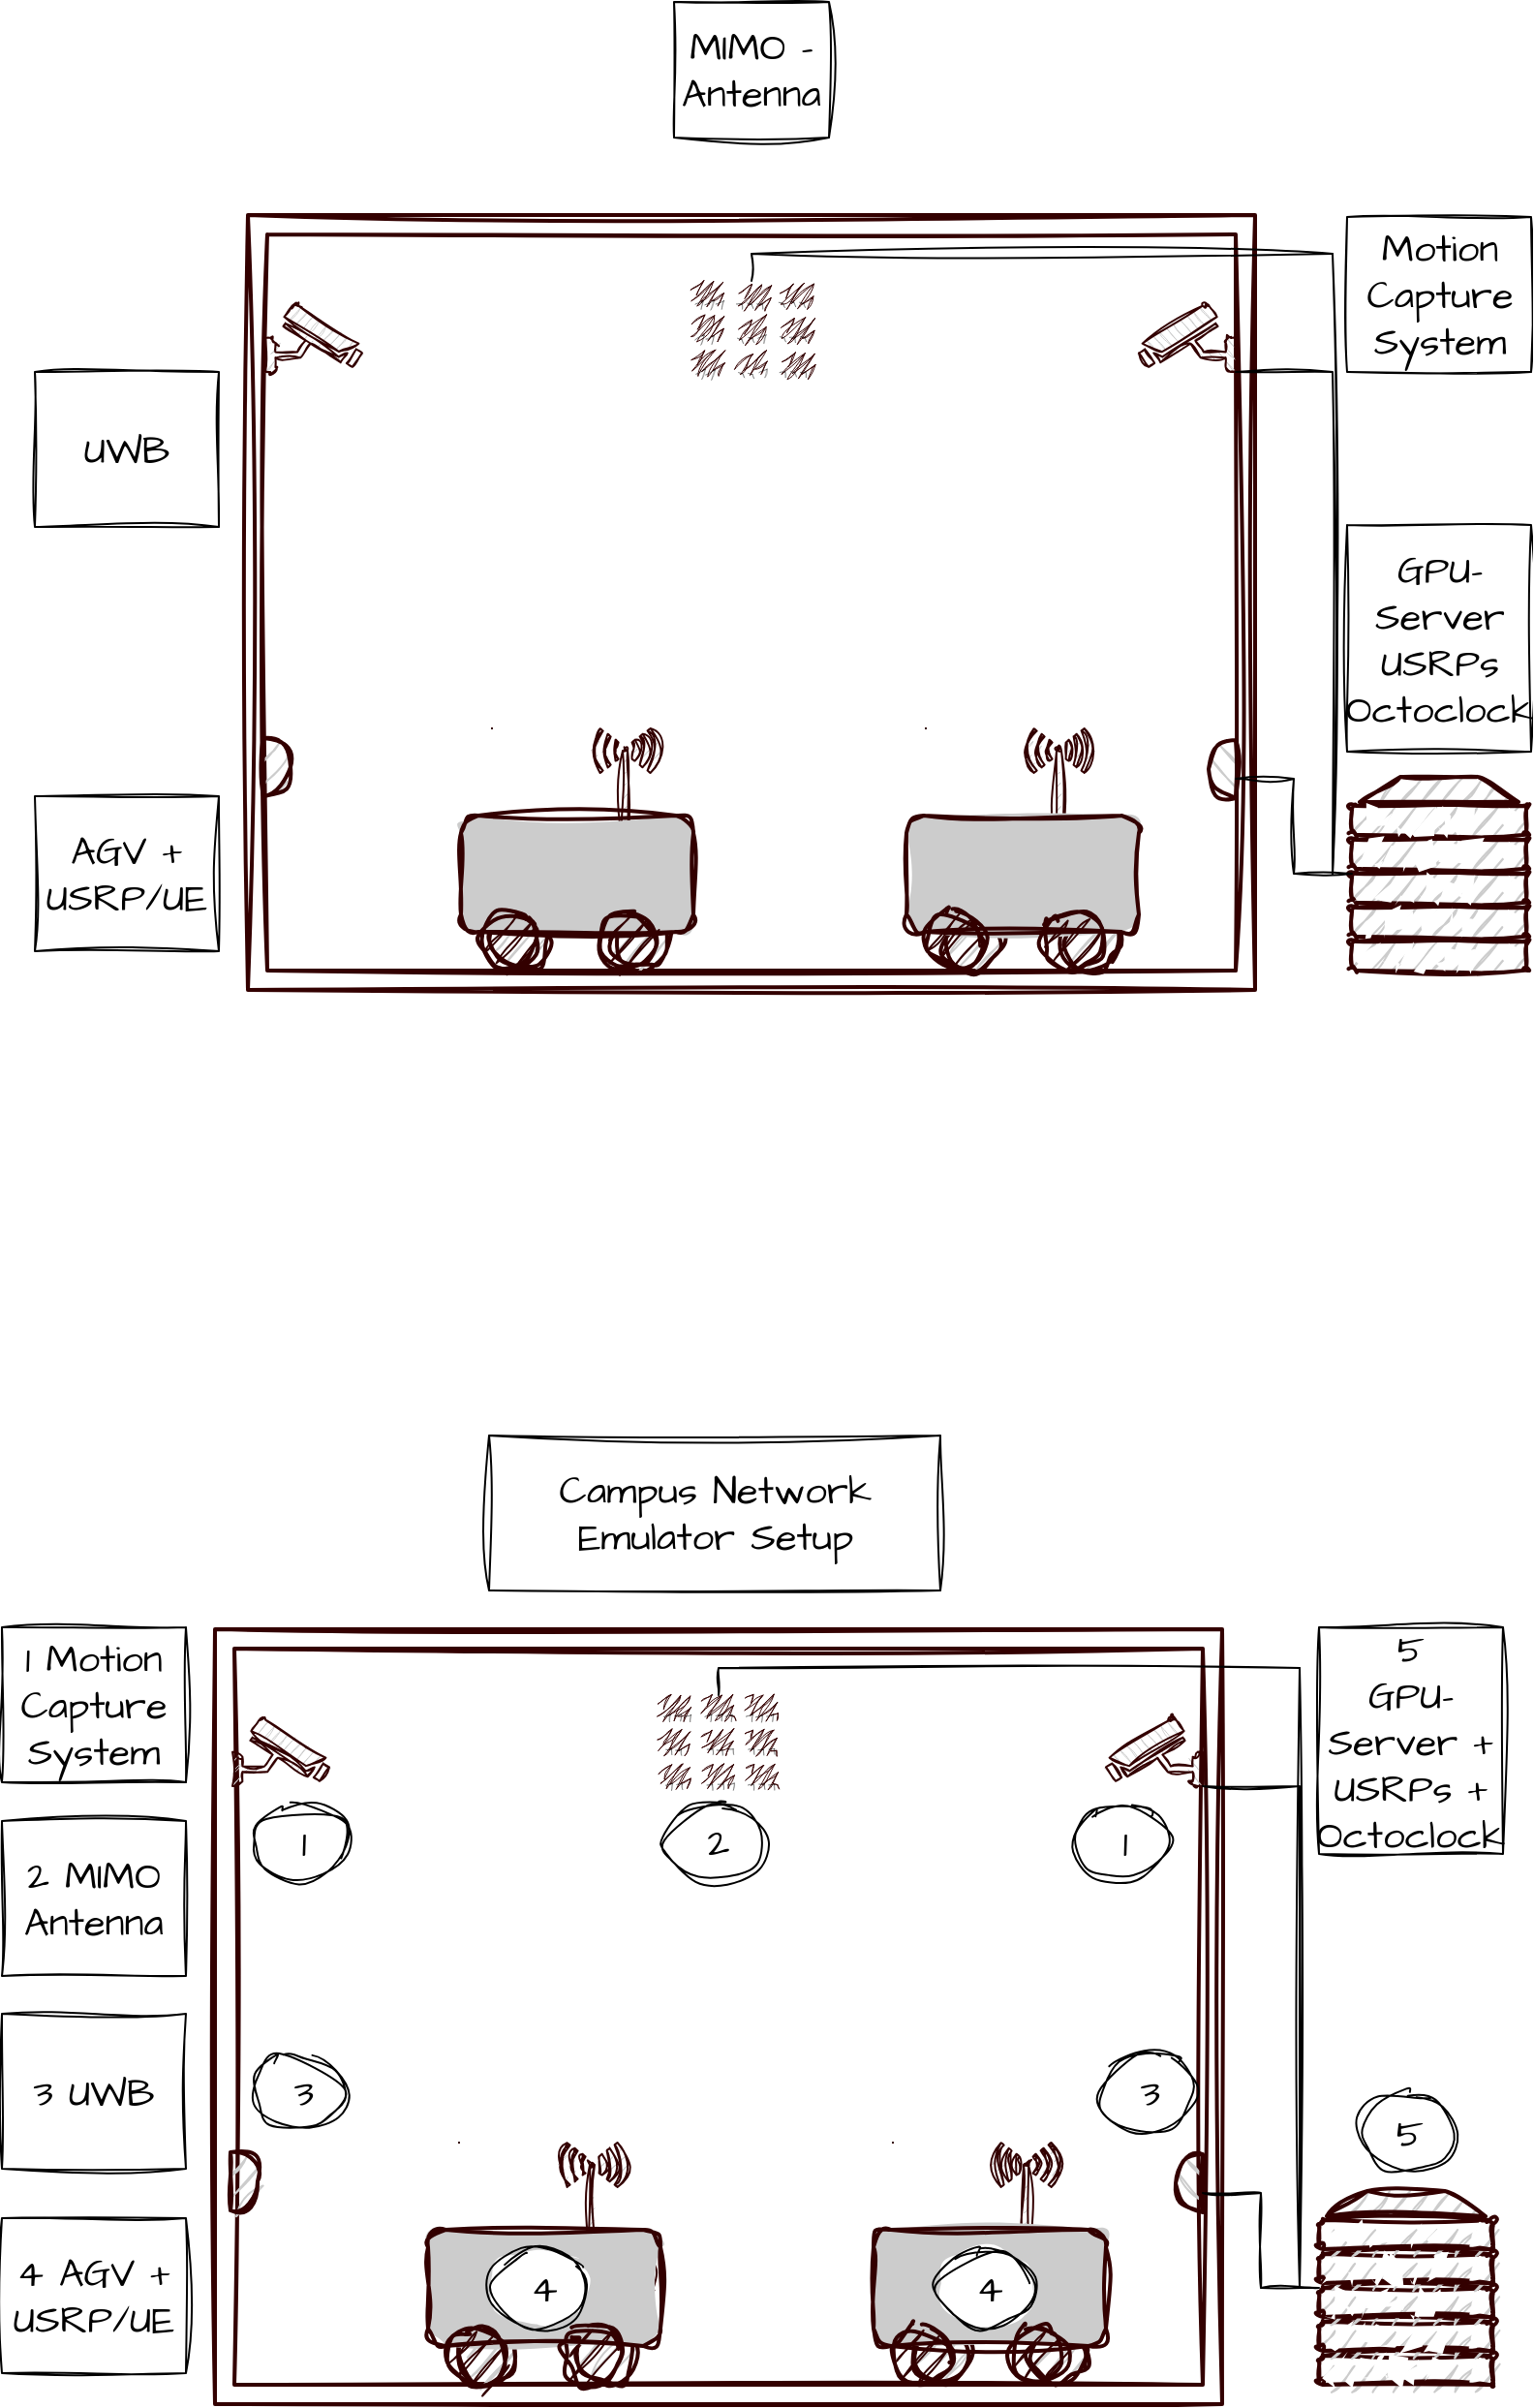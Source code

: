 <mxfile version="21.1.8" type="github">
  <diagram name="Seite-1" id="Zoqge6XlFdQip4lwWcDh">
    <mxGraphModel dx="2136" dy="1134" grid="1" gridSize="10" guides="1" tooltips="1" connect="1" arrows="1" fold="1" page="1" pageScale="1" pageWidth="827" pageHeight="1169" math="0" shadow="0">
      <root>
        <mxCell id="0" />
        <mxCell id="1" parent="0" />
        <mxCell id="EVxpjHqIbt6YGZu_u5mY-1" value="" style="verticalLabelPosition=bottom;verticalAlign=top;html=1;shape=mxgraph.basic.frame;dx=10;whiteSpace=wrap;strokeColor=#330000;fillColor=#FFFFFF;sketch=1;curveFitting=1;jiggle=2;perimeterSpacing=0;strokeWidth=2;" parent="1" vertex="1">
          <mxGeometry x="137" y="130" width="520" height="400" as="geometry" />
        </mxCell>
        <mxCell id="EVxpjHqIbt6YGZu_u5mY-7" value="" style="ellipse;whiteSpace=wrap;html=1;aspect=fixed;strokeColor=#330000;fillColor=#CCCCCC;sketch=1;curveFitting=1;jiggle=2;perimeterSpacing=0;strokeWidth=2;" parent="1" vertex="1">
          <mxGeometry x="557" y="490" width="30" height="30" as="geometry" />
        </mxCell>
        <mxCell id="EVxpjHqIbt6YGZu_u5mY-5" value="" style="ellipse;whiteSpace=wrap;html=1;aspect=fixed;strokeColor=#330000;fillColor=#CCCCCC;sketch=1;curveFitting=1;jiggle=2;perimeterSpacing=0;strokeWidth=2;" parent="1" vertex="1">
          <mxGeometry x="497" y="490" width="30" height="30" as="geometry" />
        </mxCell>
        <mxCell id="1IbZuwVVC2MeNvRasE1F-7" value="" style="fontColor=#0066CC;verticalAlign=top;verticalLabelPosition=bottom;labelPosition=center;align=center;html=1;outlineConnect=0;fillColor=#CCCCCC;strokeColor=#330000;gradientColor=none;gradientDirection=north;strokeWidth=1;shape=mxgraph.networks.wireless_modem;sketch=1;curveFitting=1;jiggle=2;perimeterSpacing=0;" vertex="1" parent="1">
          <mxGeometry x="487" y="395" width="100" height="85" as="geometry" />
        </mxCell>
        <mxCell id="EVxpjHqIbt6YGZu_u5mY-3" value="" style="rounded=1;whiteSpace=wrap;html=1;gradientColor=none;fillColor=#CCCCCC;shadow=0;glass=0;fillStyle=solid;strokeColor=#330000;sketch=1;curveFitting=1;jiggle=2;perimeterSpacing=0;strokeWidth=2;" parent="1" vertex="1">
          <mxGeometry x="477" y="440" width="120" height="60" as="geometry" />
        </mxCell>
        <mxCell id="EVxpjHqIbt6YGZu_u5mY-4" value="" style="ellipse;whiteSpace=wrap;html=1;aspect=fixed;strokeColor=#330000;fillColor=#330000;sketch=1;curveFitting=1;jiggle=2;perimeterSpacing=0;strokeWidth=2;" parent="1" vertex="1">
          <mxGeometry x="487" y="490" width="30" height="30" as="geometry" />
        </mxCell>
        <mxCell id="EVxpjHqIbt6YGZu_u5mY-6" value="" style="ellipse;whiteSpace=wrap;html=1;aspect=fixed;strokeColor=#330000;fillColor=#330000;sketch=1;curveFitting=1;jiggle=2;perimeterSpacing=0;strokeWidth=2;" parent="1" vertex="1">
          <mxGeometry x="547" y="490" width="30" height="30" as="geometry" />
        </mxCell>
        <mxCell id="EVxpjHqIbt6YGZu_u5mY-9" value="" style="ellipse;whiteSpace=wrap;html=1;aspect=fixed;strokeColor=#330000;fillColor=#CCCCCC;sketch=1;curveFitting=1;jiggle=2;perimeterSpacing=0;strokeWidth=2;" parent="1" vertex="1">
          <mxGeometry x="325" y="490" width="30" height="30" as="geometry" />
        </mxCell>
        <mxCell id="EVxpjHqIbt6YGZu_u5mY-10" value="" style="ellipse;whiteSpace=wrap;html=1;aspect=fixed;strokeColor=#330000;fillColor=#CCCCCC;sketch=1;curveFitting=1;jiggle=2;perimeterSpacing=0;strokeWidth=2;" parent="1" vertex="1">
          <mxGeometry x="263" y="490" width="30" height="30" as="geometry" />
        </mxCell>
        <mxCell id="1IbZuwVVC2MeNvRasE1F-6" value="" style="fontColor=#0066CC;verticalAlign=top;verticalLabelPosition=bottom;labelPosition=center;align=center;html=1;outlineConnect=0;fillColor=#CCCCCC;strokeColor=#330000;gradientColor=none;gradientDirection=north;strokeWidth=1;shape=mxgraph.networks.wireless_modem;sketch=1;curveFitting=1;jiggle=2;perimeterSpacing=0;" vertex="1" parent="1">
          <mxGeometry x="263" y="395" width="100" height="85" as="geometry" />
        </mxCell>
        <mxCell id="EVxpjHqIbt6YGZu_u5mY-11" value="" style="rounded=1;whiteSpace=wrap;html=1;gradientColor=none;fillColor=#CCCCCC;shadow=0;glass=0;fillStyle=solid;strokeColor=#330000;sketch=1;curveFitting=1;jiggle=2;perimeterSpacing=0;strokeWidth=2;" parent="1" vertex="1">
          <mxGeometry x="247" y="440" width="120" height="60" as="geometry" />
        </mxCell>
        <mxCell id="EVxpjHqIbt6YGZu_u5mY-12" value="" style="ellipse;whiteSpace=wrap;html=1;aspect=fixed;strokeColor=#330000;fillColor=#330000;sketch=1;curveFitting=1;jiggle=2;perimeterSpacing=0;strokeWidth=2;" parent="1" vertex="1">
          <mxGeometry x="257" y="490" width="30" height="30" as="geometry" />
        </mxCell>
        <mxCell id="EVxpjHqIbt6YGZu_u5mY-13" value="" style="ellipse;whiteSpace=wrap;html=1;aspect=fixed;strokeColor=#330000;fillColor=#330000;sketch=1;curveFitting=1;jiggle=2;perimeterSpacing=0;strokeWidth=2;" parent="1" vertex="1">
          <mxGeometry x="317" y="490" width="30" height="30" as="geometry" />
        </mxCell>
        <mxCell id="EVxpjHqIbt6YGZu_u5mY-14" value="" style="fontColor=#0066CC;verticalAlign=top;verticalLabelPosition=bottom;labelPosition=center;align=center;html=1;outlineConnect=0;fillColor=#CCCCCC;strokeColor=#330000;gradientColor=none;gradientDirection=north;strokeWidth=2;shape=mxgraph.networks.security_camera;flipV=0;flipH=1;sketch=1;curveFitting=1;jiggle=2;perimeterSpacing=0;" parent="1" vertex="1">
          <mxGeometry x="597" y="176" width="50" height="35" as="geometry" />
        </mxCell>
        <mxCell id="EVxpjHqIbt6YGZu_u5mY-17" value="" style="shape=or;whiteSpace=wrap;html=1;strokeColor=#330000;fillColor=#CCCCCC;sketch=1;curveFitting=1;jiggle=2;perimeterSpacing=0;strokeWidth=2;" parent="1" vertex="1">
          <mxGeometry x="145" y="400" width="14" height="30" as="geometry" />
        </mxCell>
        <mxCell id="EVxpjHqIbt6YGZu_u5mY-21" value="" style="fontColor=#0066CC;verticalAlign=top;verticalLabelPosition=bottom;labelPosition=center;align=center;html=1;outlineConnect=0;fillColor=#CCCCCC;strokeColor=#330000;gradientColor=none;gradientDirection=north;strokeWidth=2;shape=mxgraph.networks.security_camera;sketch=1;curveFitting=1;jiggle=2;perimeterSpacing=0;" parent="1" vertex="1">
          <mxGeometry x="146" y="176" width="50" height="35" as="geometry" />
        </mxCell>
        <mxCell id="EVxpjHqIbt6YGZu_u5mY-22" value="" style="shape=or;whiteSpace=wrap;html=1;flipH=1;strokeColor=#330000;fillColor=#CCCCCC;sketch=1;curveFitting=1;jiggle=2;perimeterSpacing=0;strokeWidth=2;" parent="1" vertex="1">
          <mxGeometry x="633" y="401" width="14" height="30" as="geometry" />
        </mxCell>
        <mxCell id="1IbZuwVVC2MeNvRasE1F-1" value="" style="fontColor=#0066CC;verticalAlign=top;verticalLabelPosition=bottom;labelPosition=center;align=center;html=1;outlineConnect=0;fillColor=#CCCCCC;strokeColor=#330000;gradientColor=none;gradientDirection=north;strokeWidth=2;shape=mxgraph.networks.server;sketch=1;curveFitting=1;jiggle=2;perimeterSpacing=0;" vertex="1" parent="1">
          <mxGeometry x="707" y="420" width="90" height="100" as="geometry" />
        </mxCell>
        <mxCell id="1IbZuwVVC2MeNvRasE1F-8" value="" style="outlineConnect=0;dashed=0;verticalLabelPosition=bottom;verticalAlign=top;align=center;html=1;shape=mxgraph.aws3.instances_2;fillColor=#330000;gradientColor=none;sketch=1;curveFitting=1;jiggle=2;strokeWidth=1;fillStyle=zigzag;" vertex="1" parent="1">
          <mxGeometry x="367" y="164" width="60" height="47" as="geometry" />
        </mxCell>
        <mxCell id="1IbZuwVVC2MeNvRasE1F-10" value="MIMO - Antenna" style="text;html=1;strokeColor=default;fillColor=none;align=center;verticalAlign=middle;whiteSpace=wrap;rounded=0;fontSize=20;fontFamily=Architects Daughter;sketch=1;curveFitting=1;jiggle=2;" vertex="1" parent="1">
          <mxGeometry x="357" y="20" width="80" height="70" as="geometry" />
        </mxCell>
        <mxCell id="1IbZuwVVC2MeNvRasE1F-11" value="Motion Capture System" style="text;html=1;strokeColor=default;fillColor=none;align=center;verticalAlign=middle;whiteSpace=wrap;rounded=0;fontSize=20;fontFamily=Architects Daughter;sketch=1;curveFitting=1;jiggle=2;" vertex="1" parent="1">
          <mxGeometry x="704.5" y="131" width="95" height="80" as="geometry" />
        </mxCell>
        <mxCell id="1IbZuwVVC2MeNvRasE1F-13" value="&lt;div&gt;GPU-Server&lt;/div&gt;&lt;div&gt;USRPs&lt;/div&gt;&lt;div&gt;Octoclock&lt;br&gt;&lt;/div&gt;" style="text;html=1;strokeColor=default;fillColor=none;align=center;verticalAlign=middle;whiteSpace=wrap;rounded=0;fontSize=20;fontFamily=Architects Daughter;sketch=1;curveFitting=1;jiggle=2;" vertex="1" parent="1">
          <mxGeometry x="704.5" y="290" width="95" height="117" as="geometry" />
        </mxCell>
        <mxCell id="1IbZuwVVC2MeNvRasE1F-14" value="UWB" style="text;html=1;strokeColor=default;fillColor=none;align=center;verticalAlign=middle;whiteSpace=wrap;rounded=0;fontSize=20;fontFamily=Architects Daughter;sketch=1;curveFitting=1;jiggle=2;" vertex="1" parent="1">
          <mxGeometry x="27" y="211" width="95" height="80" as="geometry" />
        </mxCell>
        <mxCell id="1IbZuwVVC2MeNvRasE1F-15" value="AGV + USRP/UE" style="text;html=1;strokeColor=default;fillColor=none;align=center;verticalAlign=middle;whiteSpace=wrap;rounded=0;fontSize=20;fontFamily=Architects Daughter;sketch=1;curveFitting=1;jiggle=2;" vertex="1" parent="1">
          <mxGeometry x="27" y="430" width="95" height="80" as="geometry" />
        </mxCell>
        <mxCell id="1IbZuwVVC2MeNvRasE1F-16" value="" style="endArrow=none;html=1;rounded=0;sketch=1;hachureGap=4;jiggle=2;curveFitting=1;fontFamily=Architects Daughter;fontSource=https%3A%2F%2Ffonts.googleapis.com%2Fcss%3Ffamily%3DArchitects%2BDaughter;fontSize=16;entryX=0;entryY=1;entryDx=0;entryDy=0;entryPerimeter=0;" edge="1" parent="1" target="EVxpjHqIbt6YGZu_u5mY-14">
          <mxGeometry width="50" height="50" relative="1" as="geometry">
            <mxPoint x="697" y="470" as="sourcePoint" />
            <mxPoint x="637" y="370" as="targetPoint" />
            <Array as="points">
              <mxPoint x="697" y="211" />
            </Array>
          </mxGeometry>
        </mxCell>
        <mxCell id="1IbZuwVVC2MeNvRasE1F-17" value="" style="endArrow=none;html=1;rounded=0;sketch=1;hachureGap=4;jiggle=2;curveFitting=1;fontFamily=Architects Daughter;fontSource=https%3A%2F%2Ffonts.googleapis.com%2Fcss%3Ffamily%3DArchitects%2BDaughter;fontSize=16;entryX=0;entryY=1;entryDx=0;entryDy=0;entryPerimeter=0;exitX=0;exitY=0.5;exitDx=0;exitDy=0;exitPerimeter=0;" edge="1" parent="1" source="1IbZuwVVC2MeNvRasE1F-1">
          <mxGeometry width="50" height="50" relative="1" as="geometry">
            <mxPoint x="687" y="680" as="sourcePoint" />
            <mxPoint x="647" y="421" as="targetPoint" />
            <Array as="points">
              <mxPoint x="677" y="470" />
              <mxPoint x="677" y="421" />
            </Array>
          </mxGeometry>
        </mxCell>
        <mxCell id="1IbZuwVVC2MeNvRasE1F-19" value="" style="endArrow=none;html=1;hachureGap=4;fontFamily=Architects Daughter;fontSource=https%3A%2F%2Ffonts.googleapis.com%2Fcss%3Ffamily%3DArchitects%2BDaughter;fontSize=16;exitX=0.5;exitY=0;exitDx=0;exitDy=0;exitPerimeter=0;sketch=1;curveFitting=1;jiggle=2;strokeWidth=1;rounded=0;" edge="1" parent="1" source="1IbZuwVVC2MeNvRasE1F-8">
          <mxGeometry width="50" height="50" relative="1" as="geometry">
            <mxPoint x="487" y="110" as="sourcePoint" />
            <mxPoint x="697" y="150" as="targetPoint" />
            <Array as="points">
              <mxPoint x="397" y="150" />
            </Array>
          </mxGeometry>
        </mxCell>
        <mxCell id="1IbZuwVVC2MeNvRasE1F-20" value="" style="endArrow=none;html=1;rounded=0;sketch=1;hachureGap=4;jiggle=2;curveFitting=1;fontFamily=Architects Daughter;fontSource=https%3A%2F%2Ffonts.googleapis.com%2Fcss%3Ffamily%3DArchitects%2BDaughter;fontSize=16;" edge="1" parent="1">
          <mxGeometry width="50" height="50" relative="1" as="geometry">
            <mxPoint x="697" y="470" as="sourcePoint" />
            <mxPoint x="697" y="150" as="targetPoint" />
          </mxGeometry>
        </mxCell>
        <mxCell id="1IbZuwVVC2MeNvRasE1F-22" value="" style="verticalLabelPosition=bottom;verticalAlign=top;html=1;shape=mxgraph.basic.frame;dx=10;whiteSpace=wrap;strokeColor=#330000;fillColor=#FFFFFF;sketch=1;curveFitting=1;jiggle=2;perimeterSpacing=0;strokeWidth=2;" vertex="1" parent="1">
          <mxGeometry x="120" y="860" width="520" height="400" as="geometry" />
        </mxCell>
        <mxCell id="1IbZuwVVC2MeNvRasE1F-23" value="" style="ellipse;whiteSpace=wrap;html=1;aspect=fixed;strokeColor=#330000;fillColor=#CCCCCC;sketch=1;curveFitting=1;jiggle=2;perimeterSpacing=0;strokeWidth=2;" vertex="1" parent="1">
          <mxGeometry x="540" y="1220" width="30" height="30" as="geometry" />
        </mxCell>
        <mxCell id="1IbZuwVVC2MeNvRasE1F-24" value="" style="ellipse;whiteSpace=wrap;html=1;aspect=fixed;strokeColor=#330000;fillColor=#CCCCCC;sketch=1;curveFitting=1;jiggle=2;perimeterSpacing=0;strokeWidth=2;" vertex="1" parent="1">
          <mxGeometry x="480" y="1220" width="30" height="30" as="geometry" />
        </mxCell>
        <mxCell id="1IbZuwVVC2MeNvRasE1F-25" value="" style="fontColor=#0066CC;verticalAlign=top;verticalLabelPosition=bottom;labelPosition=center;align=center;html=1;outlineConnect=0;fillColor=#CCCCCC;strokeColor=#330000;gradientColor=none;gradientDirection=north;strokeWidth=1;shape=mxgraph.networks.wireless_modem;sketch=1;curveFitting=1;jiggle=2;perimeterSpacing=0;" vertex="1" parent="1">
          <mxGeometry x="470" y="1125" width="100" height="85" as="geometry" />
        </mxCell>
        <mxCell id="1IbZuwVVC2MeNvRasE1F-26" value="" style="rounded=1;whiteSpace=wrap;html=1;gradientColor=none;fillColor=#CCCCCC;shadow=0;glass=0;fillStyle=solid;strokeColor=#330000;sketch=1;curveFitting=1;jiggle=2;perimeterSpacing=0;strokeWidth=2;" vertex="1" parent="1">
          <mxGeometry x="460" y="1170" width="120" height="60" as="geometry" />
        </mxCell>
        <mxCell id="1IbZuwVVC2MeNvRasE1F-27" value="" style="ellipse;whiteSpace=wrap;html=1;aspect=fixed;strokeColor=#330000;fillColor=#330000;sketch=1;curveFitting=1;jiggle=2;perimeterSpacing=0;strokeWidth=2;" vertex="1" parent="1">
          <mxGeometry x="470" y="1220" width="30" height="30" as="geometry" />
        </mxCell>
        <mxCell id="1IbZuwVVC2MeNvRasE1F-28" value="" style="ellipse;whiteSpace=wrap;html=1;aspect=fixed;strokeColor=#330000;fillColor=#330000;sketch=1;curveFitting=1;jiggle=2;perimeterSpacing=0;strokeWidth=2;" vertex="1" parent="1">
          <mxGeometry x="530" y="1220" width="30" height="30" as="geometry" />
        </mxCell>
        <mxCell id="1IbZuwVVC2MeNvRasE1F-29" value="" style="ellipse;whiteSpace=wrap;html=1;aspect=fixed;strokeColor=#330000;fillColor=#CCCCCC;sketch=1;curveFitting=1;jiggle=2;perimeterSpacing=0;strokeWidth=2;" vertex="1" parent="1">
          <mxGeometry x="308" y="1220" width="30" height="30" as="geometry" />
        </mxCell>
        <mxCell id="1IbZuwVVC2MeNvRasE1F-30" value="" style="ellipse;whiteSpace=wrap;html=1;aspect=fixed;strokeColor=#330000;fillColor=#CCCCCC;sketch=1;curveFitting=1;jiggle=2;perimeterSpacing=0;strokeWidth=2;" vertex="1" parent="1">
          <mxGeometry x="246" y="1220" width="30" height="30" as="geometry" />
        </mxCell>
        <mxCell id="1IbZuwVVC2MeNvRasE1F-31" value="" style="fontColor=#0066CC;verticalAlign=top;verticalLabelPosition=bottom;labelPosition=center;align=center;html=1;outlineConnect=0;fillColor=#CCCCCC;strokeColor=#330000;gradientColor=none;gradientDirection=north;strokeWidth=1;shape=mxgraph.networks.wireless_modem;sketch=1;curveFitting=1;jiggle=2;perimeterSpacing=0;" vertex="1" parent="1">
          <mxGeometry x="246" y="1125" width="100" height="85" as="geometry" />
        </mxCell>
        <mxCell id="1IbZuwVVC2MeNvRasE1F-32" value="" style="rounded=1;whiteSpace=wrap;html=1;gradientColor=none;fillColor=#CCCCCC;shadow=0;glass=0;fillStyle=solid;strokeColor=#330000;sketch=1;curveFitting=1;jiggle=2;perimeterSpacing=0;strokeWidth=2;" vertex="1" parent="1">
          <mxGeometry x="230" y="1170" width="120" height="60" as="geometry" />
        </mxCell>
        <mxCell id="1IbZuwVVC2MeNvRasE1F-33" value="" style="ellipse;whiteSpace=wrap;html=1;aspect=fixed;strokeColor=#330000;fillColor=#330000;sketch=1;curveFitting=1;jiggle=2;perimeterSpacing=0;strokeWidth=2;" vertex="1" parent="1">
          <mxGeometry x="240" y="1220" width="30" height="30" as="geometry" />
        </mxCell>
        <mxCell id="1IbZuwVVC2MeNvRasE1F-34" value="" style="ellipse;whiteSpace=wrap;html=1;aspect=fixed;strokeColor=#330000;fillColor=#330000;sketch=1;curveFitting=1;jiggle=2;perimeterSpacing=0;strokeWidth=2;" vertex="1" parent="1">
          <mxGeometry x="300" y="1220" width="30" height="30" as="geometry" />
        </mxCell>
        <mxCell id="1IbZuwVVC2MeNvRasE1F-35" value="" style="fontColor=#0066CC;verticalAlign=top;verticalLabelPosition=bottom;labelPosition=center;align=center;html=1;outlineConnect=0;fillColor=#CCCCCC;strokeColor=#330000;gradientColor=none;gradientDirection=north;strokeWidth=2;shape=mxgraph.networks.security_camera;flipV=0;flipH=1;sketch=1;curveFitting=1;jiggle=2;perimeterSpacing=0;" vertex="1" parent="1">
          <mxGeometry x="580" y="906" width="50" height="35" as="geometry" />
        </mxCell>
        <mxCell id="1IbZuwVVC2MeNvRasE1F-36" value="" style="shape=or;whiteSpace=wrap;html=1;strokeColor=#330000;fillColor=#CCCCCC;sketch=1;curveFitting=1;jiggle=2;perimeterSpacing=0;strokeWidth=2;" vertex="1" parent="1">
          <mxGeometry x="128" y="1130" width="14" height="30" as="geometry" />
        </mxCell>
        <mxCell id="1IbZuwVVC2MeNvRasE1F-37" value="" style="fontColor=#0066CC;verticalAlign=top;verticalLabelPosition=bottom;labelPosition=center;align=center;html=1;outlineConnect=0;fillColor=#CCCCCC;strokeColor=#330000;gradientColor=none;gradientDirection=north;strokeWidth=2;shape=mxgraph.networks.security_camera;sketch=1;curveFitting=1;jiggle=2;perimeterSpacing=0;" vertex="1" parent="1">
          <mxGeometry x="129" y="906" width="50" height="35" as="geometry" />
        </mxCell>
        <mxCell id="1IbZuwVVC2MeNvRasE1F-38" value="" style="shape=or;whiteSpace=wrap;html=1;flipH=1;strokeColor=#330000;fillColor=#CCCCCC;sketch=1;curveFitting=1;jiggle=2;perimeterSpacing=0;strokeWidth=2;" vertex="1" parent="1">
          <mxGeometry x="616" y="1131" width="14" height="30" as="geometry" />
        </mxCell>
        <mxCell id="1IbZuwVVC2MeNvRasE1F-39" value="" style="fontColor=#0066CC;verticalAlign=top;verticalLabelPosition=bottom;labelPosition=center;align=center;html=1;outlineConnect=0;fillColor=#CCCCCC;strokeColor=#330000;gradientColor=none;gradientDirection=north;strokeWidth=2;shape=mxgraph.networks.server;sketch=1;curveFitting=1;jiggle=2;perimeterSpacing=0;" vertex="1" parent="1">
          <mxGeometry x="690" y="1150" width="90" height="100" as="geometry" />
        </mxCell>
        <mxCell id="1IbZuwVVC2MeNvRasE1F-40" value="" style="outlineConnect=0;dashed=0;verticalLabelPosition=bottom;verticalAlign=top;align=center;html=1;shape=mxgraph.aws3.instances_2;fillColor=#330000;gradientColor=none;sketch=1;curveFitting=1;jiggle=2;strokeWidth=1;fillStyle=zigzag;" vertex="1" parent="1">
          <mxGeometry x="350" y="894" width="60" height="47" as="geometry" />
        </mxCell>
        <mxCell id="1IbZuwVVC2MeNvRasE1F-43" value="5 &lt;br&gt;&lt;div&gt;GPU-Server +&lt;br&gt;&lt;/div&gt;&lt;div&gt;USRPs +&lt;br&gt;&lt;/div&gt;&lt;div&gt;Octoclock&lt;br&gt;&lt;/div&gt;" style="text;html=1;strokeColor=default;fillColor=none;align=center;verticalAlign=middle;whiteSpace=wrap;rounded=0;fontSize=20;fontFamily=Architects Daughter;sketch=1;curveFitting=1;jiggle=2;" vertex="1" parent="1">
          <mxGeometry x="690" y="859" width="95" height="117" as="geometry" />
        </mxCell>
        <mxCell id="1IbZuwVVC2MeNvRasE1F-45" value="4 AGV + USRP/UE" style="text;html=1;strokeColor=default;fillColor=none;align=center;verticalAlign=middle;whiteSpace=wrap;rounded=0;fontSize=20;fontFamily=Architects Daughter;sketch=1;curveFitting=1;jiggle=2;" vertex="1" parent="1">
          <mxGeometry x="10" y="1164" width="95" height="80" as="geometry" />
        </mxCell>
        <mxCell id="1IbZuwVVC2MeNvRasE1F-46" value="" style="endArrow=none;html=1;rounded=0;sketch=1;hachureGap=4;jiggle=2;curveFitting=1;fontFamily=Architects Daughter;fontSource=https%3A%2F%2Ffonts.googleapis.com%2Fcss%3Ffamily%3DArchitects%2BDaughter;fontSize=16;entryX=0;entryY=1;entryDx=0;entryDy=0;entryPerimeter=0;" edge="1" parent="1" target="1IbZuwVVC2MeNvRasE1F-35">
          <mxGeometry width="50" height="50" relative="1" as="geometry">
            <mxPoint x="680" y="1200" as="sourcePoint" />
            <mxPoint x="620" y="1100" as="targetPoint" />
            <Array as="points">
              <mxPoint x="680" y="941" />
            </Array>
          </mxGeometry>
        </mxCell>
        <mxCell id="1IbZuwVVC2MeNvRasE1F-47" value="" style="endArrow=none;html=1;rounded=0;sketch=1;hachureGap=4;jiggle=2;curveFitting=1;fontFamily=Architects Daughter;fontSource=https%3A%2F%2Ffonts.googleapis.com%2Fcss%3Ffamily%3DArchitects%2BDaughter;fontSize=16;entryX=0;entryY=1;entryDx=0;entryDy=0;entryPerimeter=0;exitX=0;exitY=0.5;exitDx=0;exitDy=0;exitPerimeter=0;" edge="1" parent="1" source="1IbZuwVVC2MeNvRasE1F-39">
          <mxGeometry width="50" height="50" relative="1" as="geometry">
            <mxPoint x="670" y="1410" as="sourcePoint" />
            <mxPoint x="630" y="1151" as="targetPoint" />
            <Array as="points">
              <mxPoint x="660" y="1200" />
              <mxPoint x="660" y="1151" />
            </Array>
          </mxGeometry>
        </mxCell>
        <mxCell id="1IbZuwVVC2MeNvRasE1F-48" value="" style="endArrow=none;html=1;hachureGap=4;fontFamily=Architects Daughter;fontSource=https%3A%2F%2Ffonts.googleapis.com%2Fcss%3Ffamily%3DArchitects%2BDaughter;fontSize=16;exitX=0.5;exitY=0;exitDx=0;exitDy=0;exitPerimeter=0;sketch=1;curveFitting=1;jiggle=2;strokeWidth=1;rounded=0;" edge="1" parent="1" source="1IbZuwVVC2MeNvRasE1F-40">
          <mxGeometry width="50" height="50" relative="1" as="geometry">
            <mxPoint x="470" y="840" as="sourcePoint" />
            <mxPoint x="680" y="880" as="targetPoint" />
            <Array as="points">
              <mxPoint x="380" y="880" />
            </Array>
          </mxGeometry>
        </mxCell>
        <mxCell id="1IbZuwVVC2MeNvRasE1F-49" value="" style="endArrow=none;html=1;rounded=0;sketch=1;hachureGap=4;jiggle=2;curveFitting=1;fontFamily=Architects Daughter;fontSource=https%3A%2F%2Ffonts.googleapis.com%2Fcss%3Ffamily%3DArchitects%2BDaughter;fontSize=16;" edge="1" parent="1">
          <mxGeometry width="50" height="50" relative="1" as="geometry">
            <mxPoint x="680" y="1200" as="sourcePoint" />
            <mxPoint x="680" y="880" as="targetPoint" />
          </mxGeometry>
        </mxCell>
        <mxCell id="1IbZuwVVC2MeNvRasE1F-50" value="" style="ellipse;whiteSpace=wrap;html=1;sketch=1;hachureGap=4;jiggle=2;curveFitting=1;fontFamily=Architects Daughter;fontSource=https%3A%2F%2Ffonts.googleapis.com%2Fcss%3Ffamily%3DArchitects%2BDaughter;fontSize=20;" vertex="1" parent="1">
          <mxGeometry x="139" y="950" width="50" height="40" as="geometry" />
        </mxCell>
        <mxCell id="1IbZuwVVC2MeNvRasE1F-51" value="1" style="text;html=1;strokeColor=none;fillColor=none;align=center;verticalAlign=middle;whiteSpace=wrap;rounded=0;fontSize=20;fontFamily=Architects Daughter;" vertex="1" parent="1">
          <mxGeometry x="136" y="955" width="60" height="30" as="geometry" />
        </mxCell>
        <mxCell id="1IbZuwVVC2MeNvRasE1F-55" value="" style="ellipse;whiteSpace=wrap;html=1;sketch=1;hachureGap=4;jiggle=2;curveFitting=1;fontFamily=Architects Daughter;fontSource=https%3A%2F%2Ffonts.googleapis.com%2Fcss%3Ffamily%3DArchitects%2BDaughter;fontSize=20;" vertex="1" parent="1">
          <mxGeometry x="353" y="950" width="50" height="40" as="geometry" />
        </mxCell>
        <mxCell id="1IbZuwVVC2MeNvRasE1F-56" value="2" style="text;html=1;strokeColor=none;fillColor=none;align=center;verticalAlign=middle;whiteSpace=wrap;rounded=0;fontSize=20;fontFamily=Architects Daughter;" vertex="1" parent="1">
          <mxGeometry x="350" y="955" width="60" height="30" as="geometry" />
        </mxCell>
        <mxCell id="1IbZuwVVC2MeNvRasE1F-57" value="" style="ellipse;whiteSpace=wrap;html=1;sketch=1;hachureGap=4;jiggle=2;curveFitting=1;fontFamily=Architects Daughter;fontSource=https%3A%2F%2Ffonts.googleapis.com%2Fcss%3Ffamily%3DArchitects%2BDaughter;fontSize=20;" vertex="1" parent="1">
          <mxGeometry x="139" y="1078.5" width="50" height="40" as="geometry" />
        </mxCell>
        <mxCell id="1IbZuwVVC2MeNvRasE1F-58" value="3" style="text;html=1;strokeColor=none;fillColor=none;align=center;verticalAlign=middle;whiteSpace=wrap;rounded=0;fontSize=20;fontFamily=Architects Daughter;" vertex="1" parent="1">
          <mxGeometry x="136" y="1083.5" width="60" height="30" as="geometry" />
        </mxCell>
        <mxCell id="1IbZuwVVC2MeNvRasE1F-59" value="" style="ellipse;whiteSpace=wrap;html=1;sketch=1;hachureGap=4;jiggle=2;curveFitting=1;fontFamily=Architects Daughter;fontSource=https%3A%2F%2Ffonts.googleapis.com%2Fcss%3Ffamily%3DArchitects%2BDaughter;fontSize=20;" vertex="1" parent="1">
          <mxGeometry x="263" y="1180" width="50" height="40" as="geometry" />
        </mxCell>
        <mxCell id="1IbZuwVVC2MeNvRasE1F-60" value="4" style="text;html=1;strokeColor=none;fillColor=none;align=center;verticalAlign=middle;whiteSpace=wrap;rounded=0;fontSize=20;fontFamily=Architects Daughter;" vertex="1" parent="1">
          <mxGeometry x="260" y="1185" width="60" height="30" as="geometry" />
        </mxCell>
        <mxCell id="1IbZuwVVC2MeNvRasE1F-61" value="" style="ellipse;whiteSpace=wrap;html=1;sketch=1;hachureGap=4;jiggle=2;curveFitting=1;fontFamily=Architects Daughter;fontSource=https%3A%2F%2Ffonts.googleapis.com%2Fcss%3Ffamily%3DArchitects%2BDaughter;fontSize=20;" vertex="1" parent="1">
          <mxGeometry x="493" y="1180" width="50" height="40" as="geometry" />
        </mxCell>
        <mxCell id="1IbZuwVVC2MeNvRasE1F-62" value="4" style="text;html=1;strokeColor=none;fillColor=none;align=center;verticalAlign=middle;whiteSpace=wrap;rounded=0;fontSize=20;fontFamily=Architects Daughter;" vertex="1" parent="1">
          <mxGeometry x="490" y="1185" width="60" height="30" as="geometry" />
        </mxCell>
        <mxCell id="1IbZuwVVC2MeNvRasE1F-63" value="" style="ellipse;whiteSpace=wrap;html=1;sketch=1;hachureGap=4;jiggle=2;curveFitting=1;fontFamily=Architects Daughter;fontSource=https%3A%2F%2Ffonts.googleapis.com%2Fcss%3Ffamily%3DArchitects%2BDaughter;fontSize=20;" vertex="1" parent="1">
          <mxGeometry x="563" y="950" width="50" height="40" as="geometry" />
        </mxCell>
        <mxCell id="1IbZuwVVC2MeNvRasE1F-64" value="1" style="text;html=1;strokeColor=none;fillColor=none;align=center;verticalAlign=middle;whiteSpace=wrap;rounded=0;fontSize=20;fontFamily=Architects Daughter;" vertex="1" parent="1">
          <mxGeometry x="560" y="955" width="60" height="30" as="geometry" />
        </mxCell>
        <mxCell id="1IbZuwVVC2MeNvRasE1F-65" value="" style="ellipse;whiteSpace=wrap;html=1;sketch=1;hachureGap=4;jiggle=2;curveFitting=1;fontFamily=Architects Daughter;fontSource=https%3A%2F%2Ffonts.googleapis.com%2Fcss%3Ffamily%3DArchitects%2BDaughter;fontSize=20;" vertex="1" parent="1">
          <mxGeometry x="576" y="1078.5" width="50" height="40" as="geometry" />
        </mxCell>
        <mxCell id="1IbZuwVVC2MeNvRasE1F-66" value="3" style="text;html=1;strokeColor=none;fillColor=none;align=center;verticalAlign=middle;whiteSpace=wrap;rounded=0;fontSize=20;fontFamily=Architects Daughter;" vertex="1" parent="1">
          <mxGeometry x="573" y="1083.5" width="60" height="30" as="geometry" />
        </mxCell>
        <mxCell id="1IbZuwVVC2MeNvRasE1F-67" value="" style="ellipse;whiteSpace=wrap;html=1;sketch=1;hachureGap=4;jiggle=2;curveFitting=1;fontFamily=Architects Daughter;fontSource=https%3A%2F%2Ffonts.googleapis.com%2Fcss%3Ffamily%3DArchitects%2BDaughter;fontSize=20;" vertex="1" parent="1">
          <mxGeometry x="710" y="1100" width="50" height="40" as="geometry" />
        </mxCell>
        <mxCell id="1IbZuwVVC2MeNvRasE1F-68" value="5" style="text;html=1;strokeColor=none;fillColor=none;align=center;verticalAlign=middle;whiteSpace=wrap;rounded=0;fontSize=20;fontFamily=Architects Daughter;" vertex="1" parent="1">
          <mxGeometry x="707" y="1105" width="60" height="30" as="geometry" />
        </mxCell>
        <mxCell id="1IbZuwVVC2MeNvRasE1F-69" value="1 Motion Capture System" style="text;html=1;strokeColor=default;fillColor=none;align=center;verticalAlign=middle;whiteSpace=wrap;rounded=0;fontSize=20;fontFamily=Architects Daughter;sketch=1;curveFitting=1;jiggle=2;" vertex="1" parent="1">
          <mxGeometry x="10" y="859" width="95" height="80" as="geometry" />
        </mxCell>
        <mxCell id="1IbZuwVVC2MeNvRasE1F-70" value="2 MIMO Antenna" style="text;html=1;strokeColor=default;fillColor=none;align=center;verticalAlign=middle;whiteSpace=wrap;rounded=0;fontSize=20;fontFamily=Architects Daughter;sketch=1;curveFitting=1;jiggle=2;" vertex="1" parent="1">
          <mxGeometry x="10" y="959" width="95" height="80" as="geometry" />
        </mxCell>
        <mxCell id="1IbZuwVVC2MeNvRasE1F-71" value="3 UWB" style="text;html=1;strokeColor=default;fillColor=none;align=center;verticalAlign=middle;whiteSpace=wrap;rounded=0;fontSize=20;fontFamily=Architects Daughter;sketch=1;curveFitting=1;jiggle=2;" vertex="1" parent="1">
          <mxGeometry x="10" y="1058.5" width="95" height="80" as="geometry" />
        </mxCell>
        <mxCell id="1IbZuwVVC2MeNvRasE1F-72" value="Campus Network Emulator Setup" style="text;html=1;strokeColor=default;fillColor=none;align=center;verticalAlign=middle;whiteSpace=wrap;rounded=0;fontSize=20;fontFamily=Architects Daughter;sketch=1;curveFitting=1;jiggle=2;" vertex="1" parent="1">
          <mxGeometry x="261.5" y="760" width="233" height="80" as="geometry" />
        </mxCell>
      </root>
    </mxGraphModel>
  </diagram>
</mxfile>

